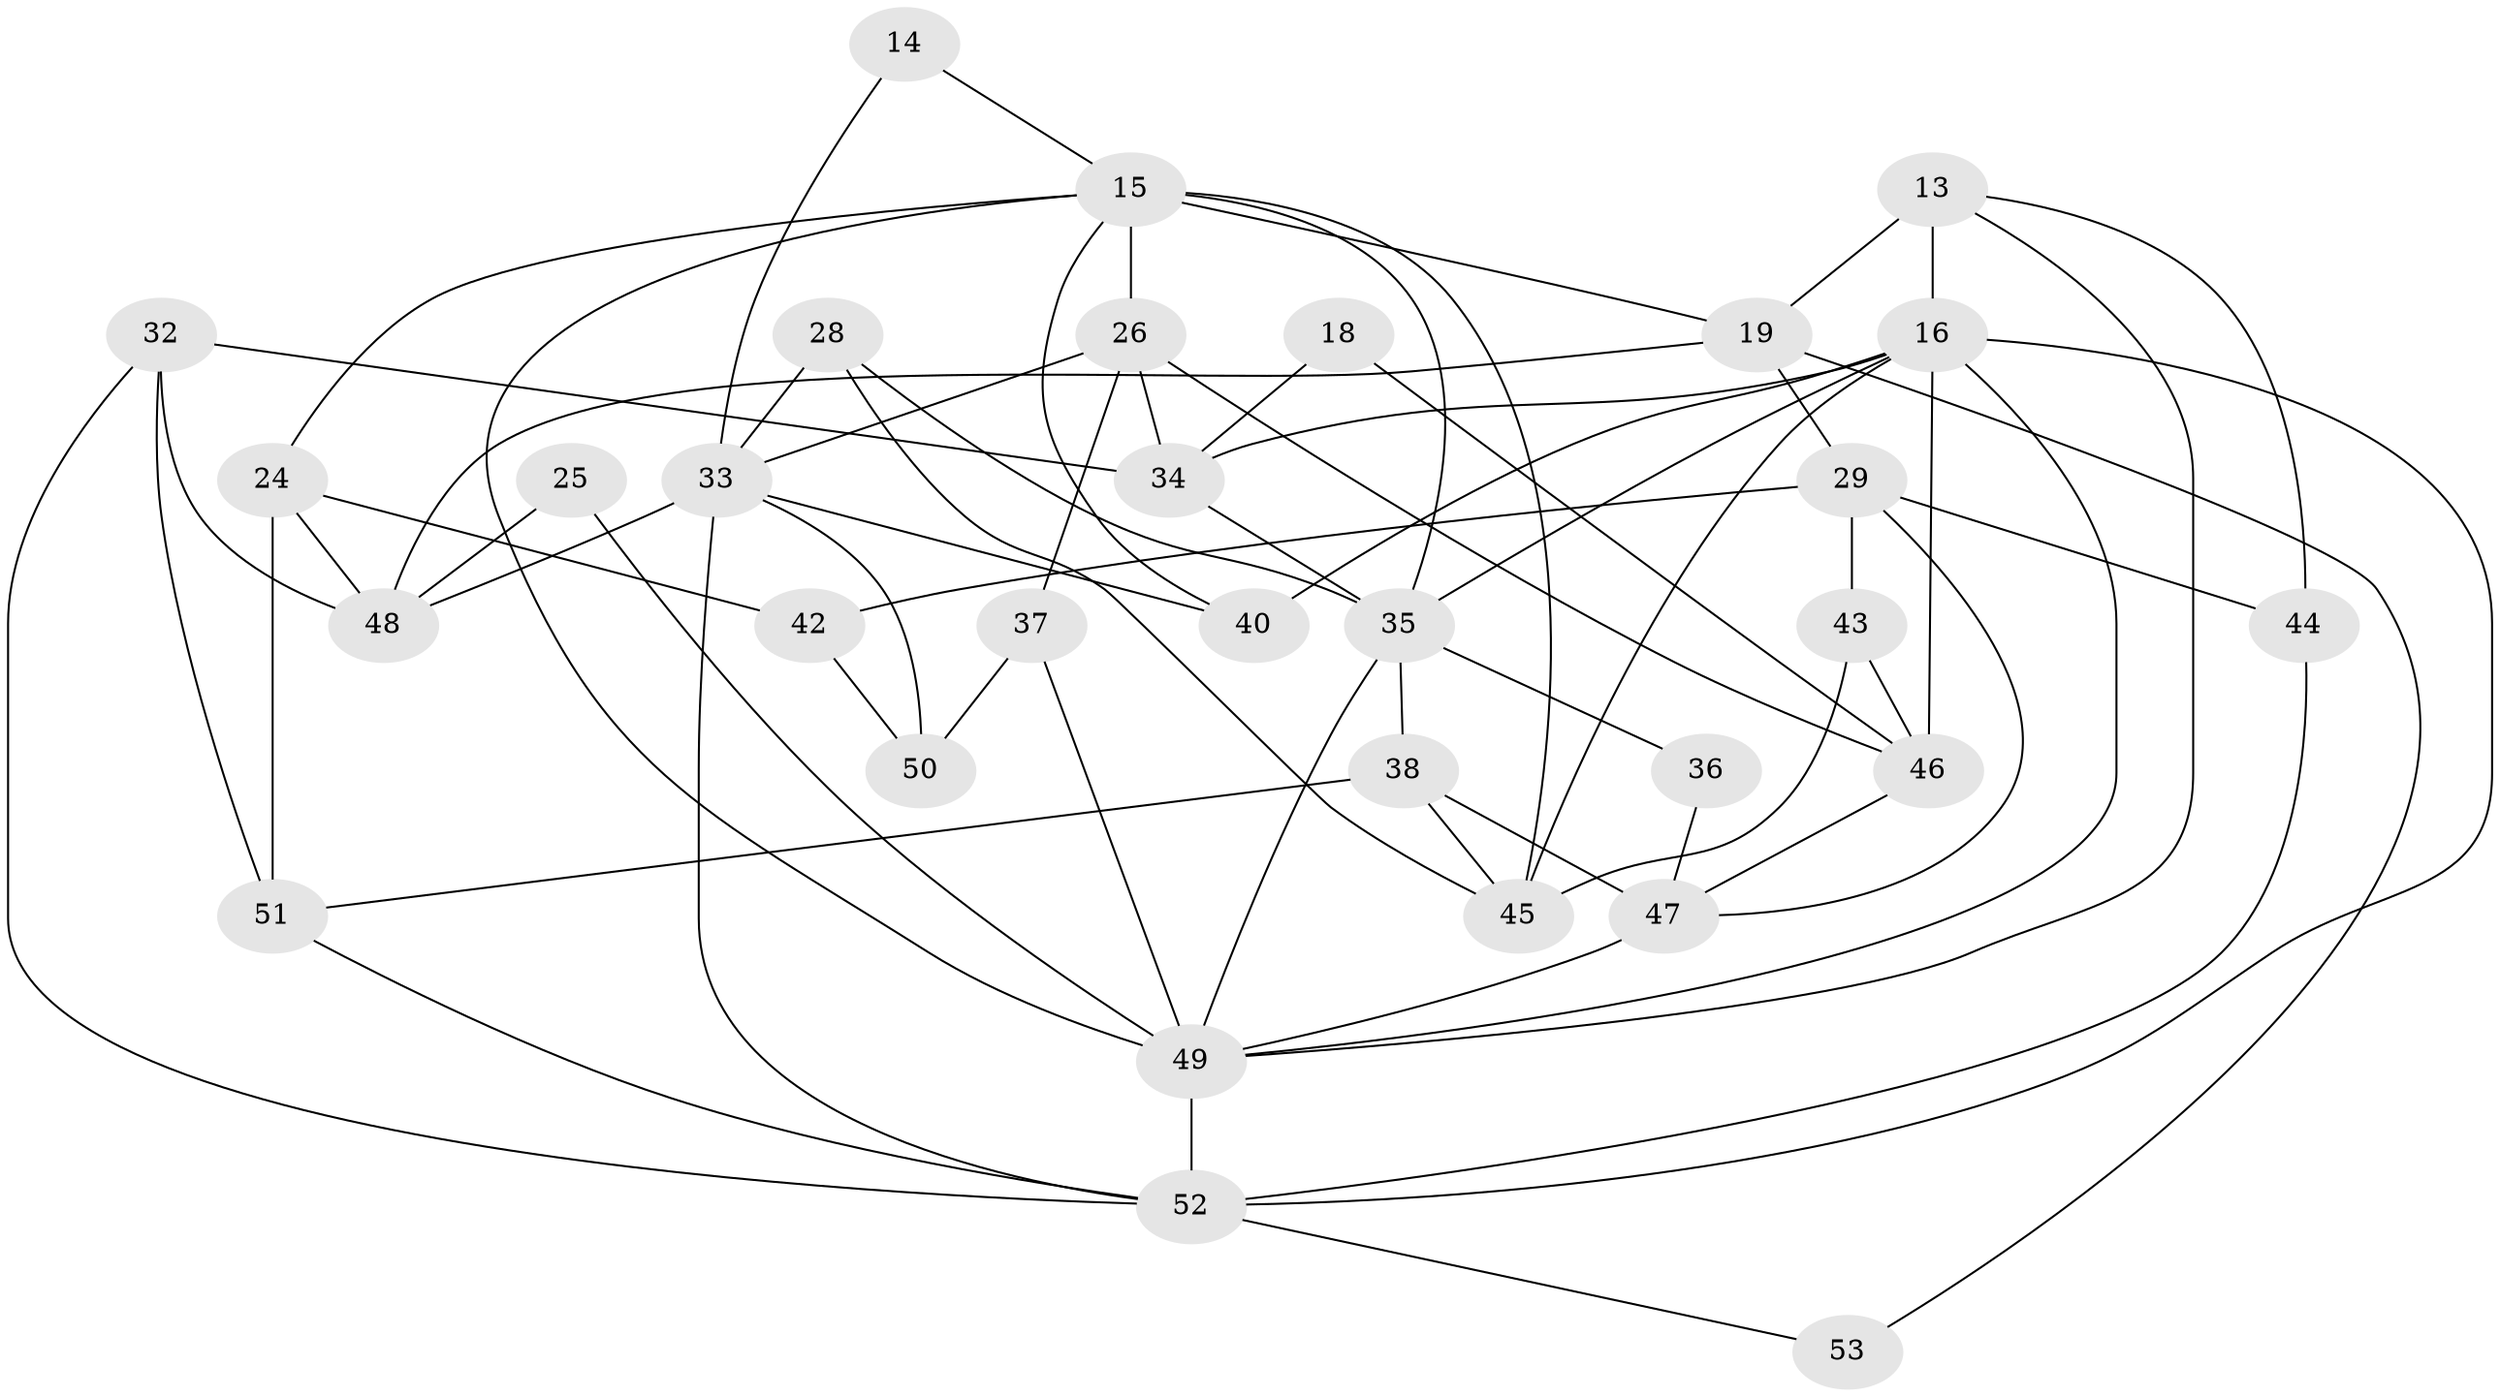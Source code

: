 // original degree distribution, {3: 0.33962264150943394, 6: 0.07547169811320754, 4: 0.16981132075471697, 5: 0.22641509433962265, 10: 0.018867924528301886, 7: 0.03773584905660377, 2: 0.1320754716981132}
// Generated by graph-tools (version 1.1) at 2025/53/03/04/25 21:53:13]
// undirected, 31 vertices, 68 edges
graph export_dot {
graph [start="1"]
  node [color=gray90,style=filled];
  13;
  14;
  15 [super="+11"];
  16 [super="+8"];
  18;
  19 [super="+6"];
  24 [super="+17"];
  25;
  26;
  28;
  29 [super="+21"];
  32 [super="+1"];
  33 [super="+12"];
  34 [super="+10"];
  35 [super="+4+7"];
  36;
  37;
  38;
  40;
  42;
  43;
  44;
  45;
  46 [super="+9"];
  47 [super="+31"];
  48;
  49 [super="+5+41"];
  50;
  51;
  52 [super="+30+39"];
  53;
  13 -- 16 [weight=2];
  13 -- 19;
  13 -- 44;
  13 -- 49;
  14 -- 15;
  14 -- 33;
  15 -- 35 [weight=2];
  15 -- 40;
  15 -- 45;
  15 -- 19;
  15 -- 24;
  15 -- 26;
  15 -- 49;
  16 -- 45 [weight=2];
  16 -- 34;
  16 -- 40;
  16 -- 46 [weight=2];
  16 -- 35 [weight=2];
  16 -- 49 [weight=2];
  16 -- 52;
  18 -- 34;
  18 -- 46;
  19 -- 48 [weight=2];
  19 -- 53;
  19 -- 29;
  24 -- 48;
  24 -- 51 [weight=2];
  24 -- 42;
  25 -- 48;
  25 -- 49;
  26 -- 37;
  26 -- 46;
  26 -- 34;
  26 -- 33;
  28 -- 45;
  28 -- 33;
  28 -- 35;
  29 -- 42;
  29 -- 43;
  29 -- 44;
  29 -- 47;
  32 -- 51;
  32 -- 48 [weight=2];
  32 -- 34;
  32 -- 52;
  33 -- 40;
  33 -- 50;
  33 -- 48;
  33 -- 52 [weight=2];
  34 -- 35;
  35 -- 49 [weight=2];
  35 -- 36;
  35 -- 38;
  36 -- 47;
  37 -- 50;
  37 -- 49 [weight=2];
  38 -- 51;
  38 -- 45;
  38 -- 47;
  42 -- 50;
  43 -- 45;
  43 -- 46;
  44 -- 52;
  46 -- 47;
  47 -- 49 [weight=3];
  49 -- 52 [weight=2];
  51 -- 52;
  52 -- 53;
}
